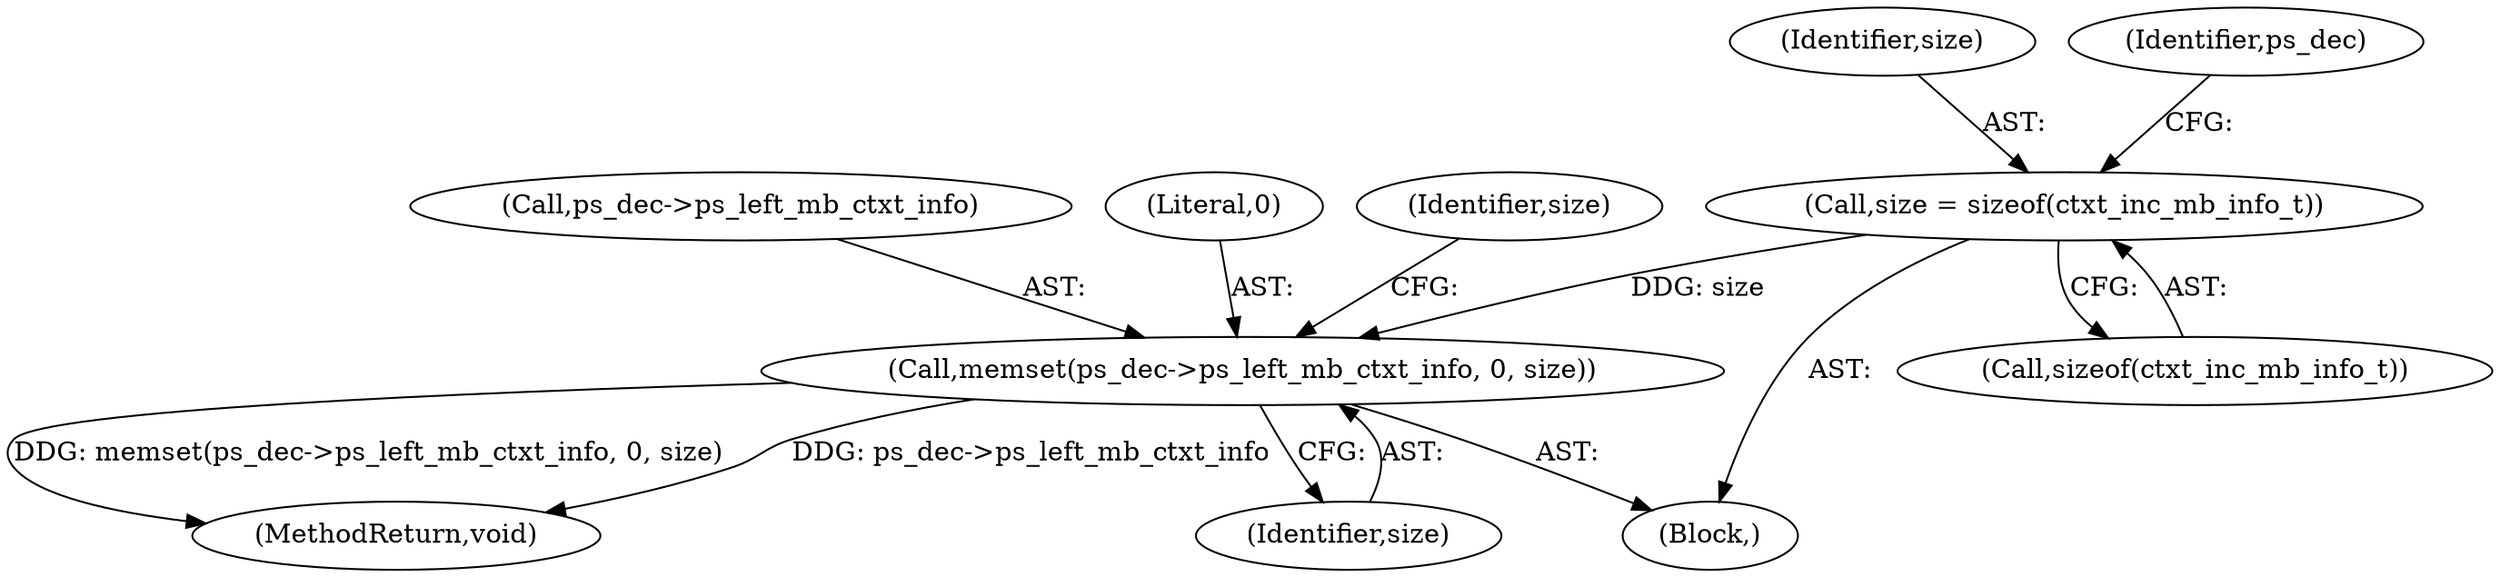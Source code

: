 digraph "0_Android_ecf6c7ce6d5a22d52160698aab44fc234c63291a@API" {
"1000235" [label="(Call,memset(ps_dec->ps_left_mb_ctxt_info, 0, size))"];
"1000231" [label="(Call,size = sizeof(ctxt_inc_mb_info_t))"];
"1000236" [label="(Call,ps_dec->ps_left_mb_ctxt_info)"];
"1000232" [label="(Identifier,size)"];
"1000233" [label="(Call,sizeof(ctxt_inc_mb_info_t))"];
"1000239" [label="(Literal,0)"];
"1000121" [label="(Block,)"];
"1000235" [label="(Call,memset(ps_dec->ps_left_mb_ctxt_info, 0, size))"];
"1000231" [label="(Call,size = sizeof(ctxt_inc_mb_info_t))"];
"1000956" [label="(MethodReturn,void)"];
"1000240" [label="(Identifier,size)"];
"1000237" [label="(Identifier,ps_dec)"];
"1000242" [label="(Identifier,size)"];
"1000235" -> "1000121"  [label="AST: "];
"1000235" -> "1000240"  [label="CFG: "];
"1000236" -> "1000235"  [label="AST: "];
"1000239" -> "1000235"  [label="AST: "];
"1000240" -> "1000235"  [label="AST: "];
"1000242" -> "1000235"  [label="CFG: "];
"1000235" -> "1000956"  [label="DDG: ps_dec->ps_left_mb_ctxt_info"];
"1000235" -> "1000956"  [label="DDG: memset(ps_dec->ps_left_mb_ctxt_info, 0, size)"];
"1000231" -> "1000235"  [label="DDG: size"];
"1000231" -> "1000121"  [label="AST: "];
"1000231" -> "1000233"  [label="CFG: "];
"1000232" -> "1000231"  [label="AST: "];
"1000233" -> "1000231"  [label="AST: "];
"1000237" -> "1000231"  [label="CFG: "];
}
